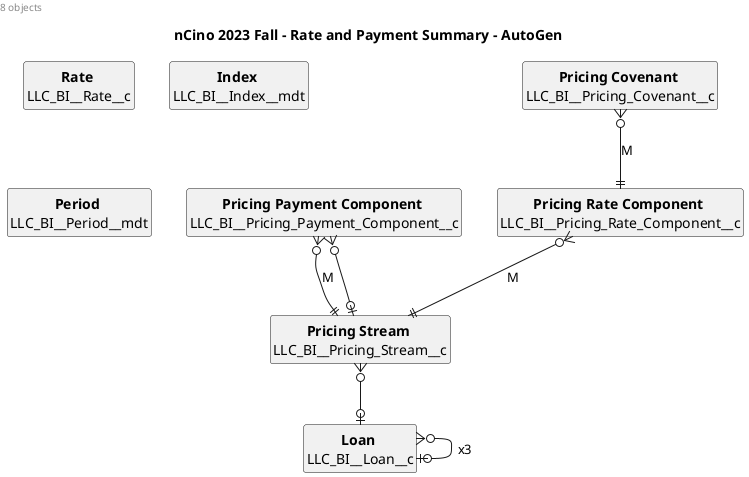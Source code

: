 @startuml
'https://plantuml.com/class-diagram

left header 8 objects
title nCino 2023 Fall - Rate and Payment Summary - AutoGen

'skinparam classBorderThickness 0

hide circle
hide empty methods
hide empty fields

'legend right
'  Relationship
'    M = MasterDetail
'    xn = n-times
'  Field
'    bold = required
'    underline = MasterDetail
'endlegend


entity Rate as "<b>Rate</b> \nLLC_BI__Rate__c"  {
}
entity Index as "<b>Index</b> \nLLC_BI__Index__mdt"  {
}
entity PricingRateComponent as "<b>Pricing Rate Component</b> \nLLC_BI__Pricing_Rate_Component__c"  {
}
entity PricingCovenant as "<b>Pricing Covenant</b> \nLLC_BI__Pricing_Covenant__c"  {
}
entity Period as "<b>Period</b> \nLLC_BI__Period__mdt"  {
}
entity Loan as "<b>Loan</b> \nLLC_BI__Loan__c"  {
}
entity PricingStream as "<b>Pricing Stream</b> \nLLC_BI__Pricing_Stream__c"  {
}
entity PricingPaymentComponent as "<b>Pricing Payment Component</b> \nLLC_BI__Pricing_Payment_Component__c"  {
}

PricingStream }o--o| Loan
PricingRateComponent }o--|| PricingStream: M
PricingPaymentComponent }o--|| PricingStream: M
Loan }o--o| Loan: x3
PricingCovenant }o--|| PricingRateComponent: M
PricingPaymentComponent }o--o| PricingStream

@enduml
